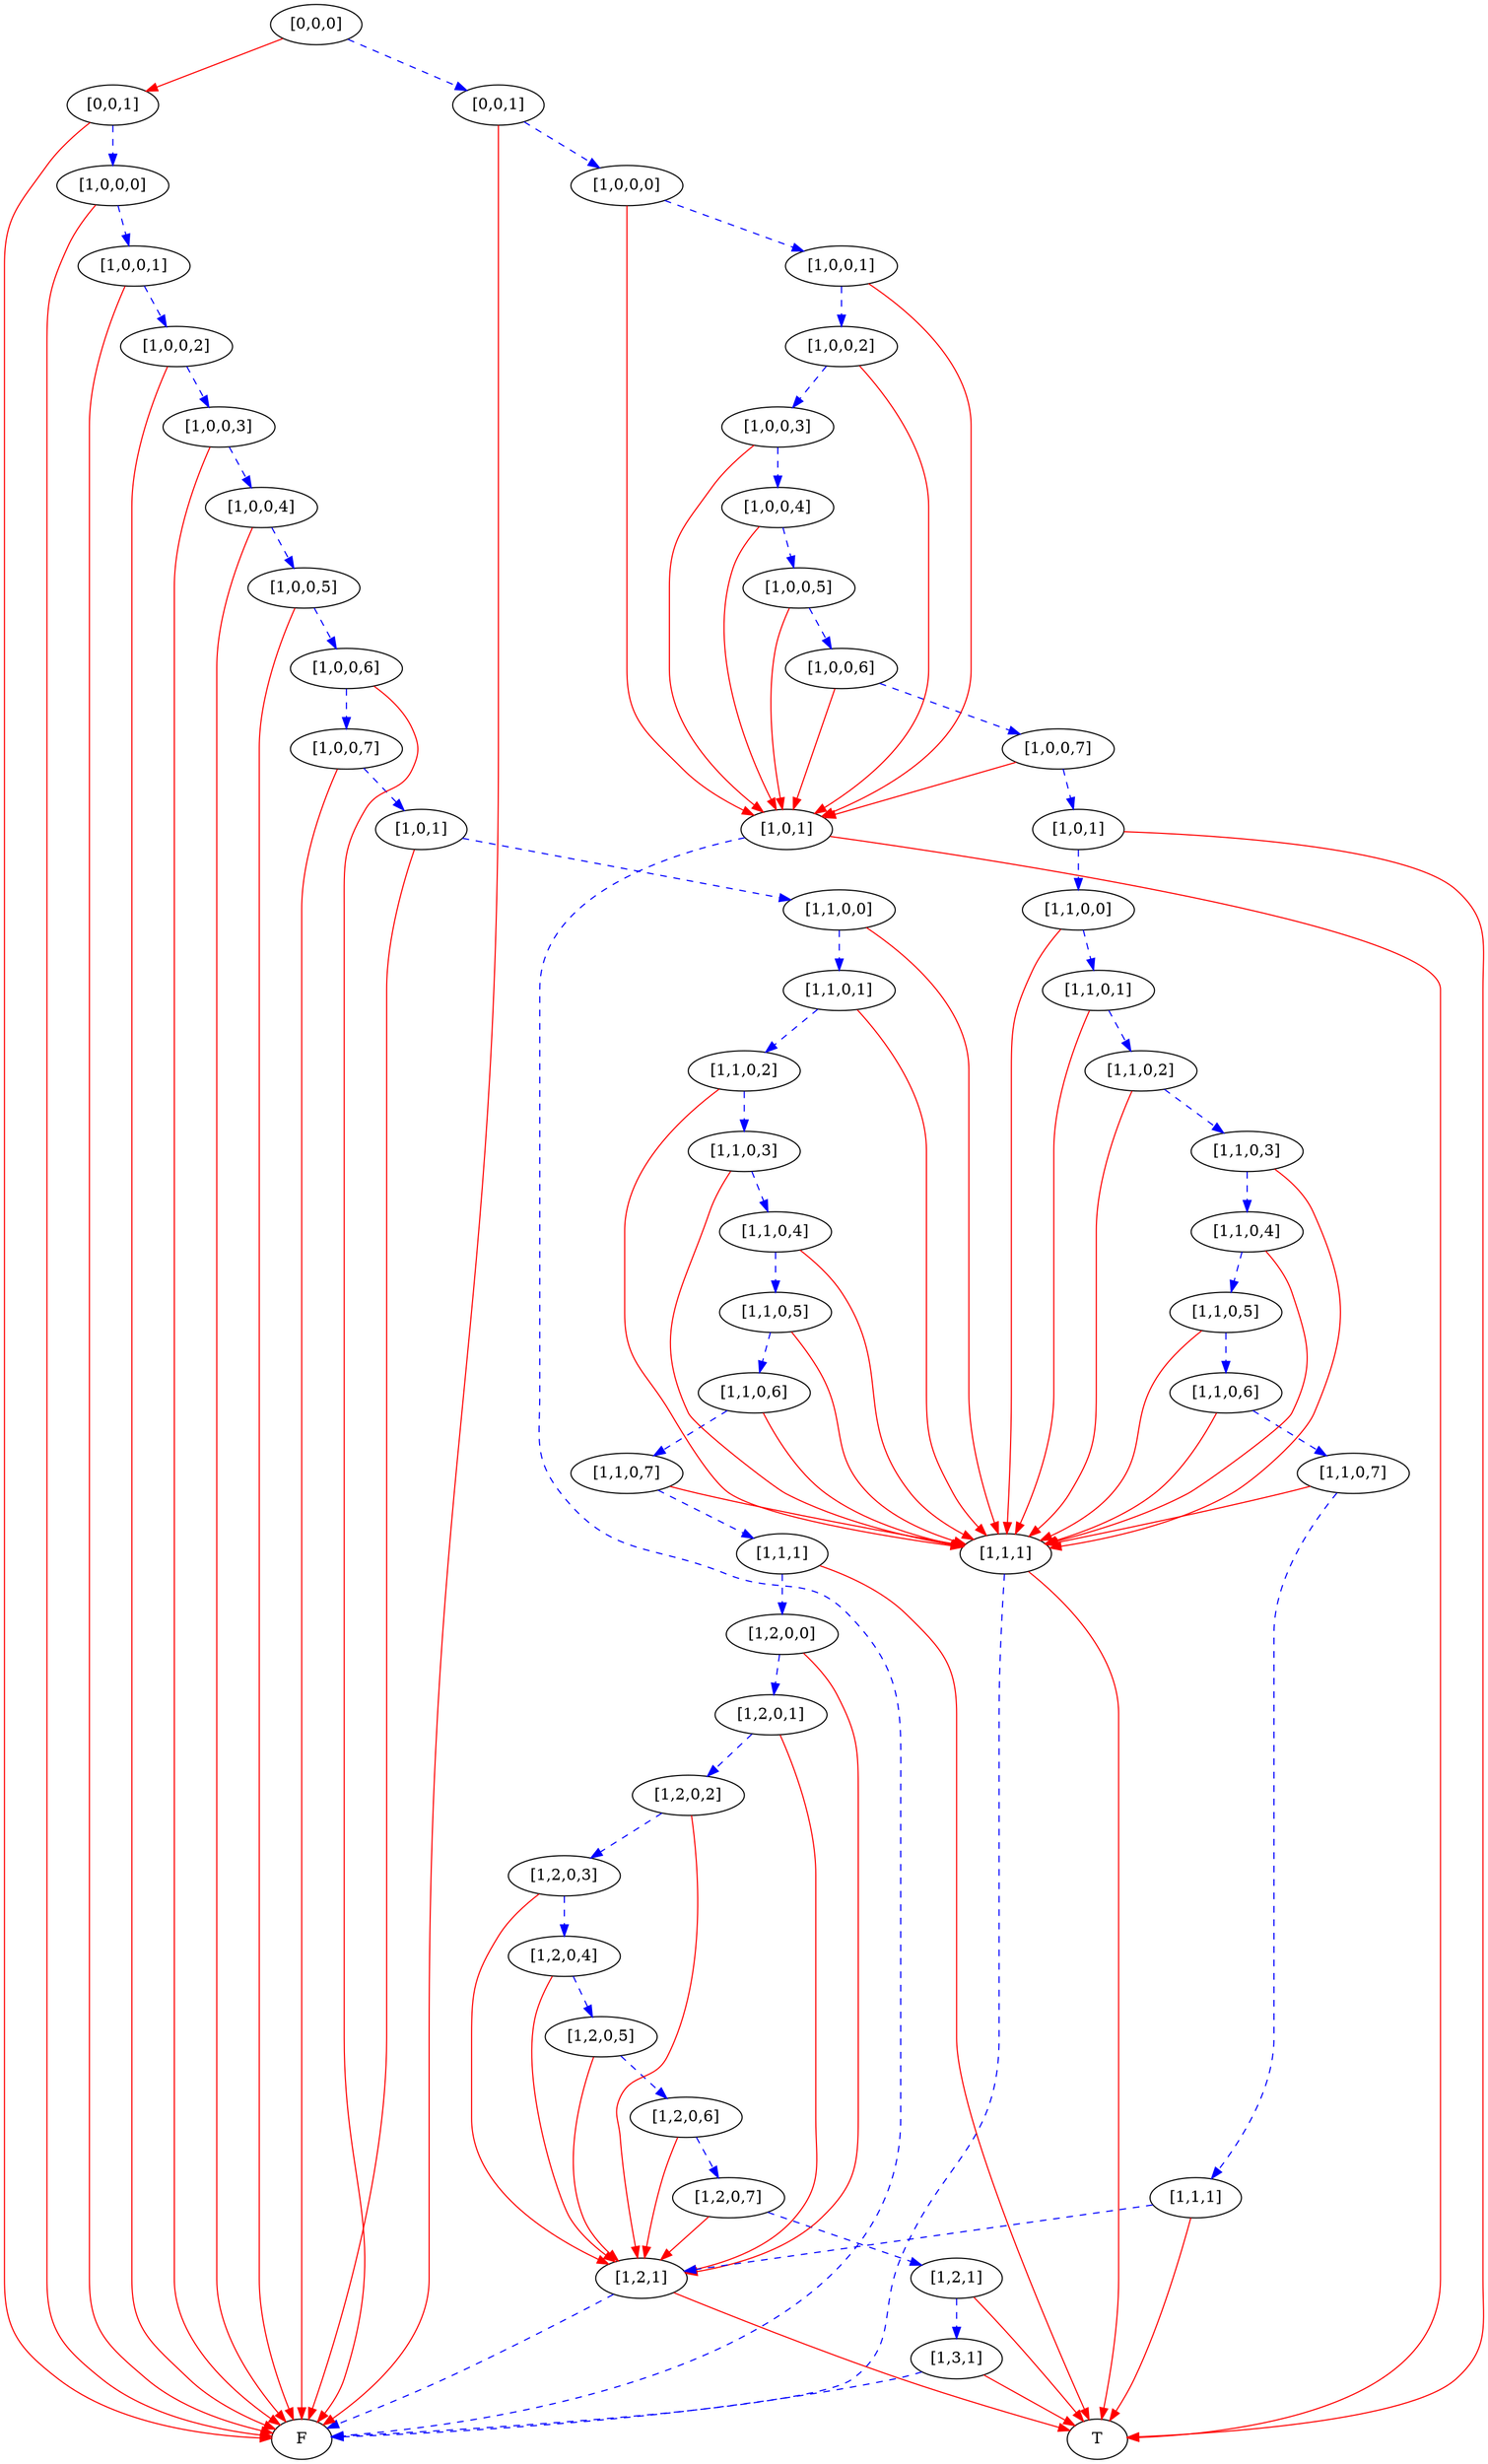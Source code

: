 digraph {
    1 [label=F];
    2 [label=T];
    3 [label="[1,1,1]"];
    4 [label="[1,2,1]"];
    5 [label="[1,3,1]"];
    6 [label="[1,2,1]"];
    7 [label="[1,2,0,7]"];
    8 [label="[1,2,0,6]"];
    9 [label="[1,2,0,5]"];
    10 [label="[1,2,0,4]"];
    11 [label="[1,2,0,3]"];
    12 [label="[1,2,0,2]"];
    13 [label="[1,2,0,1]"];
    14 [label="[1,2,0,0]"];
    15 [label="[1,1,1]"];
    16 [label="[1,1,0,7]"];
    17 [label="[1,1,0,6]"];
    18 [label="[1,1,0,5]"];
    19 [label="[1,1,0,4]"];
    20 [label="[1,1,0,3]"];
    21 [label="[1,1,0,2]"];
    22 [label="[1,1,0,1]"];
    23 [label="[1,1,0,0]"];
    24 [label="[1,0,1]"];
    25 [label="[1,0,0,7]"];
    26 [label="[1,0,0,6]"];
    27 [label="[1,0,0,5]"];
    28 [label="[1,0,0,4]"];
    29 [label="[1,0,0,3]"];
    30 [label="[1,0,0,2]"];
    31 [label="[1,0,0,1]"];
    32 [label="[1,0,0,0]"];
    33 [label="[0,0,1]"];
    34 [label="[1,0,1]"];
    35 [label="[1,1,1]"];
    36 [label="[1,1,0,7]"];
    37 [label="[1,1,0,6]"];
    38 [label="[1,1,0,5]"];
    39 [label="[1,1,0,4]"];
    40 [label="[1,1,0,3]"];
    41 [label="[1,1,0,2]"];
    42 [label="[1,1,0,1]"];
    43 [label="[1,1,0,0]"];
    44 [label="[1,0,1]"];
    45 [label="[1,0,0,7]"];
    46 [label="[1,0,0,6]"];
    47 [label="[1,0,0,5]"];
    48 [label="[1,0,0,4]"];
    49 [label="[1,0,0,3]"];
    50 [label="[1,0,0,2]"];
    51 [label="[1,0,0,1]"];
    52 [label="[1,0,0,0]"];
    53 [label="[0,0,1]"];
    54 [label="[0,0,0]"];
    3 -> 1 [style=dashed
           ,color=blue];
    3 -> 2 [color=red];
    4 -> 1 [style=dashed
           ,color=blue];
    4 -> 2 [color=red];
    5 -> 1 [style=dashed
           ,color=blue];
    5 -> 2 [color=red];
    6 -> 5 [style=dashed
           ,color=blue];
    6 -> 2 [color=red];
    7 -> 4 [color=red];
    7 -> 6 [style=dashed
           ,color=blue];
    8 -> 4 [color=red];
    8 -> 7 [style=dashed
           ,color=blue];
    9 -> 4 [color=red];
    9 -> 8 [style=dashed
           ,color=blue];
    10 -> 4 [color=red];
    10 -> 9 [style=dashed
            ,color=blue];
    11 -> 4 [color=red];
    11 -> 10 [style=dashed
             ,color=blue];
    12 -> 4 [color=red];
    12 -> 11 [style=dashed
             ,color=blue];
    13 -> 4 [color=red];
    13 -> 12 [style=dashed
             ,color=blue];
    14 -> 4 [color=red];
    14 -> 13 [style=dashed
             ,color=blue];
    15 -> 14 [style=dashed
             ,color=blue];
    15 -> 2 [color=red];
    16 -> 3 [color=red];
    16 -> 15 [style=dashed
             ,color=blue];
    17 -> 3 [color=red];
    17 -> 16 [style=dashed
             ,color=blue];
    18 -> 3 [color=red];
    18 -> 17 [style=dashed
             ,color=blue];
    19 -> 3 [color=red];
    19 -> 18 [style=dashed
             ,color=blue];
    20 -> 3 [color=red];
    20 -> 19 [style=dashed
             ,color=blue];
    21 -> 3 [color=red];
    21 -> 20 [style=dashed
             ,color=blue];
    22 -> 3 [color=red];
    22 -> 21 [style=dashed
             ,color=blue];
    23 -> 3 [color=red];
    23 -> 22 [style=dashed
             ,color=blue];
    24 -> 23 [style=dashed
             ,color=blue];
    24 -> 1 [color=red];
    25 -> 24 [style=dashed
             ,color=blue];
    25 -> 1 [color=red];
    26 -> 25 [style=dashed
             ,color=blue];
    26 -> 1 [color=red];
    27 -> 26 [style=dashed
             ,color=blue];
    27 -> 1 [color=red];
    28 -> 27 [style=dashed
             ,color=blue];
    28 -> 1 [color=red];
    29 -> 28 [style=dashed
             ,color=blue];
    29 -> 1 [color=red];
    30 -> 29 [style=dashed
             ,color=blue];
    30 -> 1 [color=red];
    31 -> 30 [style=dashed
             ,color=blue];
    31 -> 1 [color=red];
    32 -> 31 [style=dashed
             ,color=blue];
    32 -> 1 [color=red];
    33 -> 32 [style=dashed
             ,color=blue];
    33 -> 1 [color=red];
    34 -> 1 [style=dashed
            ,color=blue];
    34 -> 2 [color=red];
    35 -> 4 [style=dashed
            ,color=blue];
    35 -> 2 [color=red];
    36 -> 3 [color=red];
    36 -> 35 [style=dashed
             ,color=blue];
    37 -> 3 [color=red];
    37 -> 36 [style=dashed
             ,color=blue];
    38 -> 3 [color=red];
    38 -> 37 [style=dashed
             ,color=blue];
    39 -> 3 [color=red];
    39 -> 38 [style=dashed
             ,color=blue];
    40 -> 3 [color=red];
    40 -> 39 [style=dashed
             ,color=blue];
    41 -> 3 [color=red];
    41 -> 40 [style=dashed
             ,color=blue];
    42 -> 3 [color=red];
    42 -> 41 [style=dashed
             ,color=blue];
    43 -> 3 [color=red];
    43 -> 42 [style=dashed
             ,color=blue];
    44 -> 43 [style=dashed
             ,color=blue];
    44 -> 2 [color=red];
    45 -> 34 [color=red];
    45 -> 44 [style=dashed
             ,color=blue];
    46 -> 34 [color=red];
    46 -> 45 [style=dashed
             ,color=blue];
    47 -> 34 [color=red];
    47 -> 46 [style=dashed
             ,color=blue];
    48 -> 34 [color=red];
    48 -> 47 [style=dashed
             ,color=blue];
    49 -> 34 [color=red];
    49 -> 48 [style=dashed
             ,color=blue];
    50 -> 34 [color=red];
    50 -> 49 [style=dashed
             ,color=blue];
    51 -> 34 [color=red];
    51 -> 50 [style=dashed
             ,color=blue];
    52 -> 34 [color=red];
    52 -> 51 [style=dashed
             ,color=blue];
    53 -> 52 [style=dashed
             ,color=blue];
    53 -> 1 [color=red];
    54 -> 33 [color=red];
    54 -> 53 [style=dashed
             ,color=blue];
}